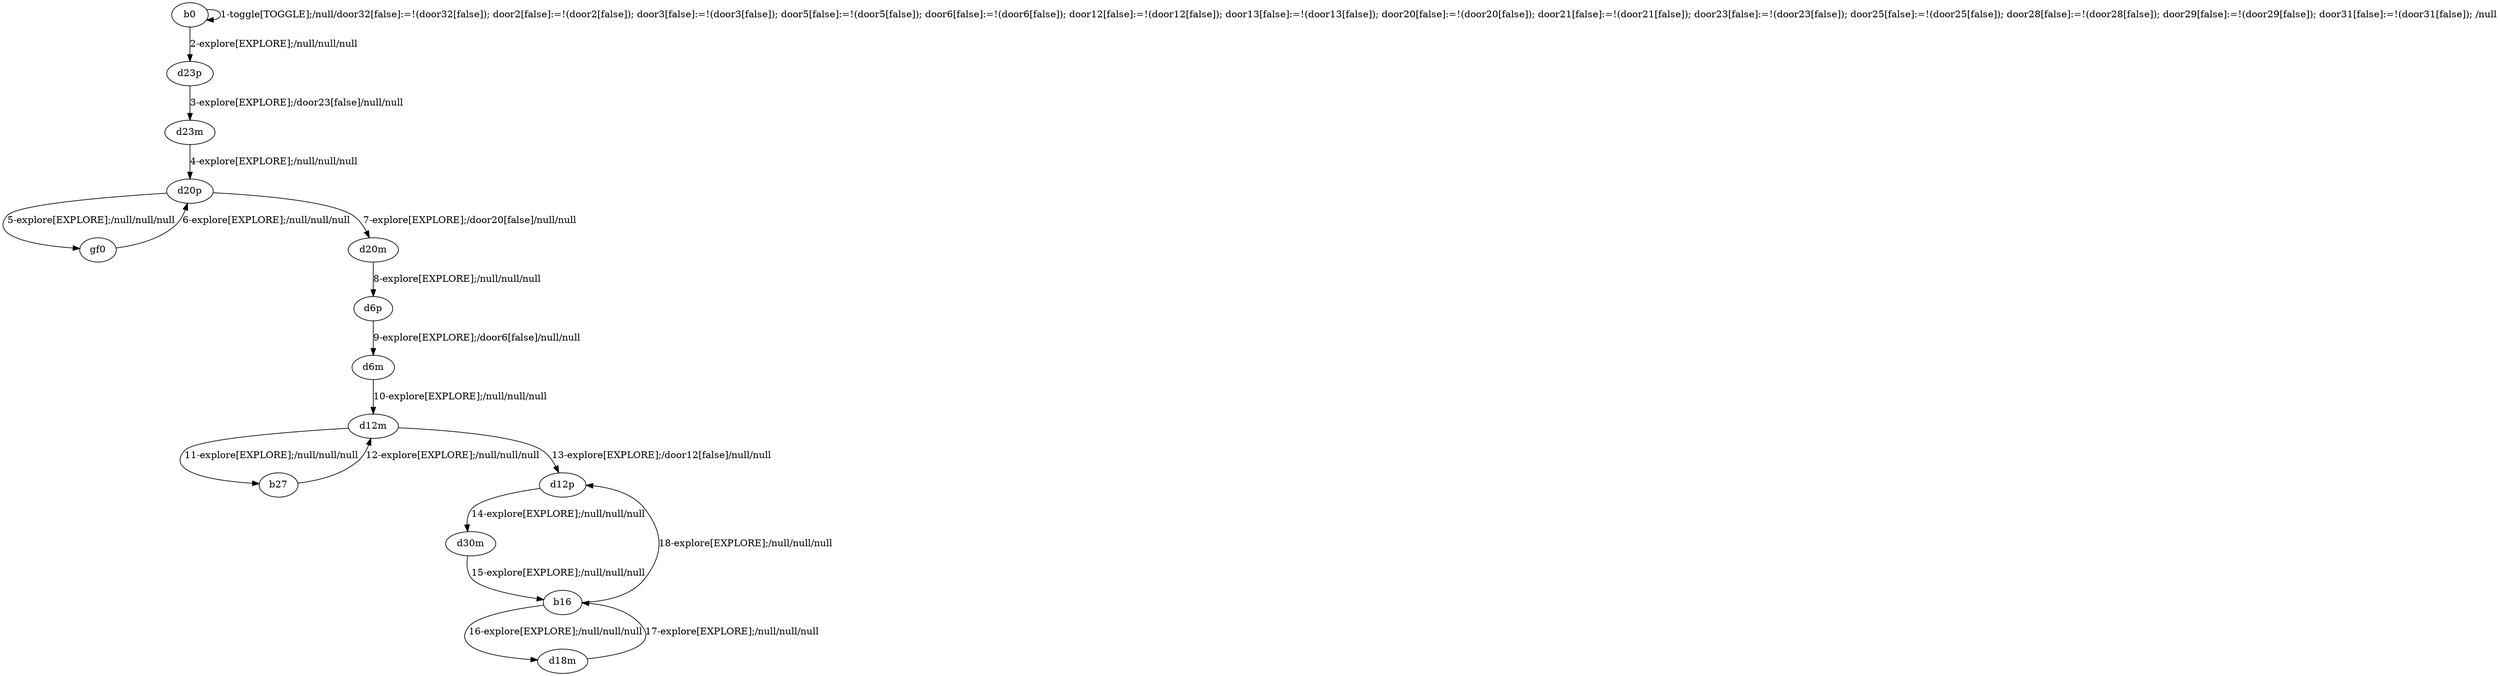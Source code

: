 # Total number of goals covered by this test: 2
# d18m --> b16
# b16 --> d12p

digraph g {
"b0" -> "b0" [label = "1-toggle[TOGGLE];/null/door32[false]:=!(door32[false]); door2[false]:=!(door2[false]); door3[false]:=!(door3[false]); door5[false]:=!(door5[false]); door6[false]:=!(door6[false]); door12[false]:=!(door12[false]); door13[false]:=!(door13[false]); door20[false]:=!(door20[false]); door21[false]:=!(door21[false]); door23[false]:=!(door23[false]); door25[false]:=!(door25[false]); door28[false]:=!(door28[false]); door29[false]:=!(door29[false]); door31[false]:=!(door31[false]); /null"];
"b0" -> "d23p" [label = "2-explore[EXPLORE];/null/null/null"];
"d23p" -> "d23m" [label = "3-explore[EXPLORE];/door23[false]/null/null"];
"d23m" -> "d20p" [label = "4-explore[EXPLORE];/null/null/null"];
"d20p" -> "gf0" [label = "5-explore[EXPLORE];/null/null/null"];
"gf0" -> "d20p" [label = "6-explore[EXPLORE];/null/null/null"];
"d20p" -> "d20m" [label = "7-explore[EXPLORE];/door20[false]/null/null"];
"d20m" -> "d6p" [label = "8-explore[EXPLORE];/null/null/null"];
"d6p" -> "d6m" [label = "9-explore[EXPLORE];/door6[false]/null/null"];
"d6m" -> "d12m" [label = "10-explore[EXPLORE];/null/null/null"];
"d12m" -> "b27" [label = "11-explore[EXPLORE];/null/null/null"];
"b27" -> "d12m" [label = "12-explore[EXPLORE];/null/null/null"];
"d12m" -> "d12p" [label = "13-explore[EXPLORE];/door12[false]/null/null"];
"d12p" -> "d30m" [label = "14-explore[EXPLORE];/null/null/null"];
"d30m" -> "b16" [label = "15-explore[EXPLORE];/null/null/null"];
"b16" -> "d18m" [label = "16-explore[EXPLORE];/null/null/null"];
"d18m" -> "b16" [label = "17-explore[EXPLORE];/null/null/null"];
"b16" -> "d12p" [label = "18-explore[EXPLORE];/null/null/null"];
}